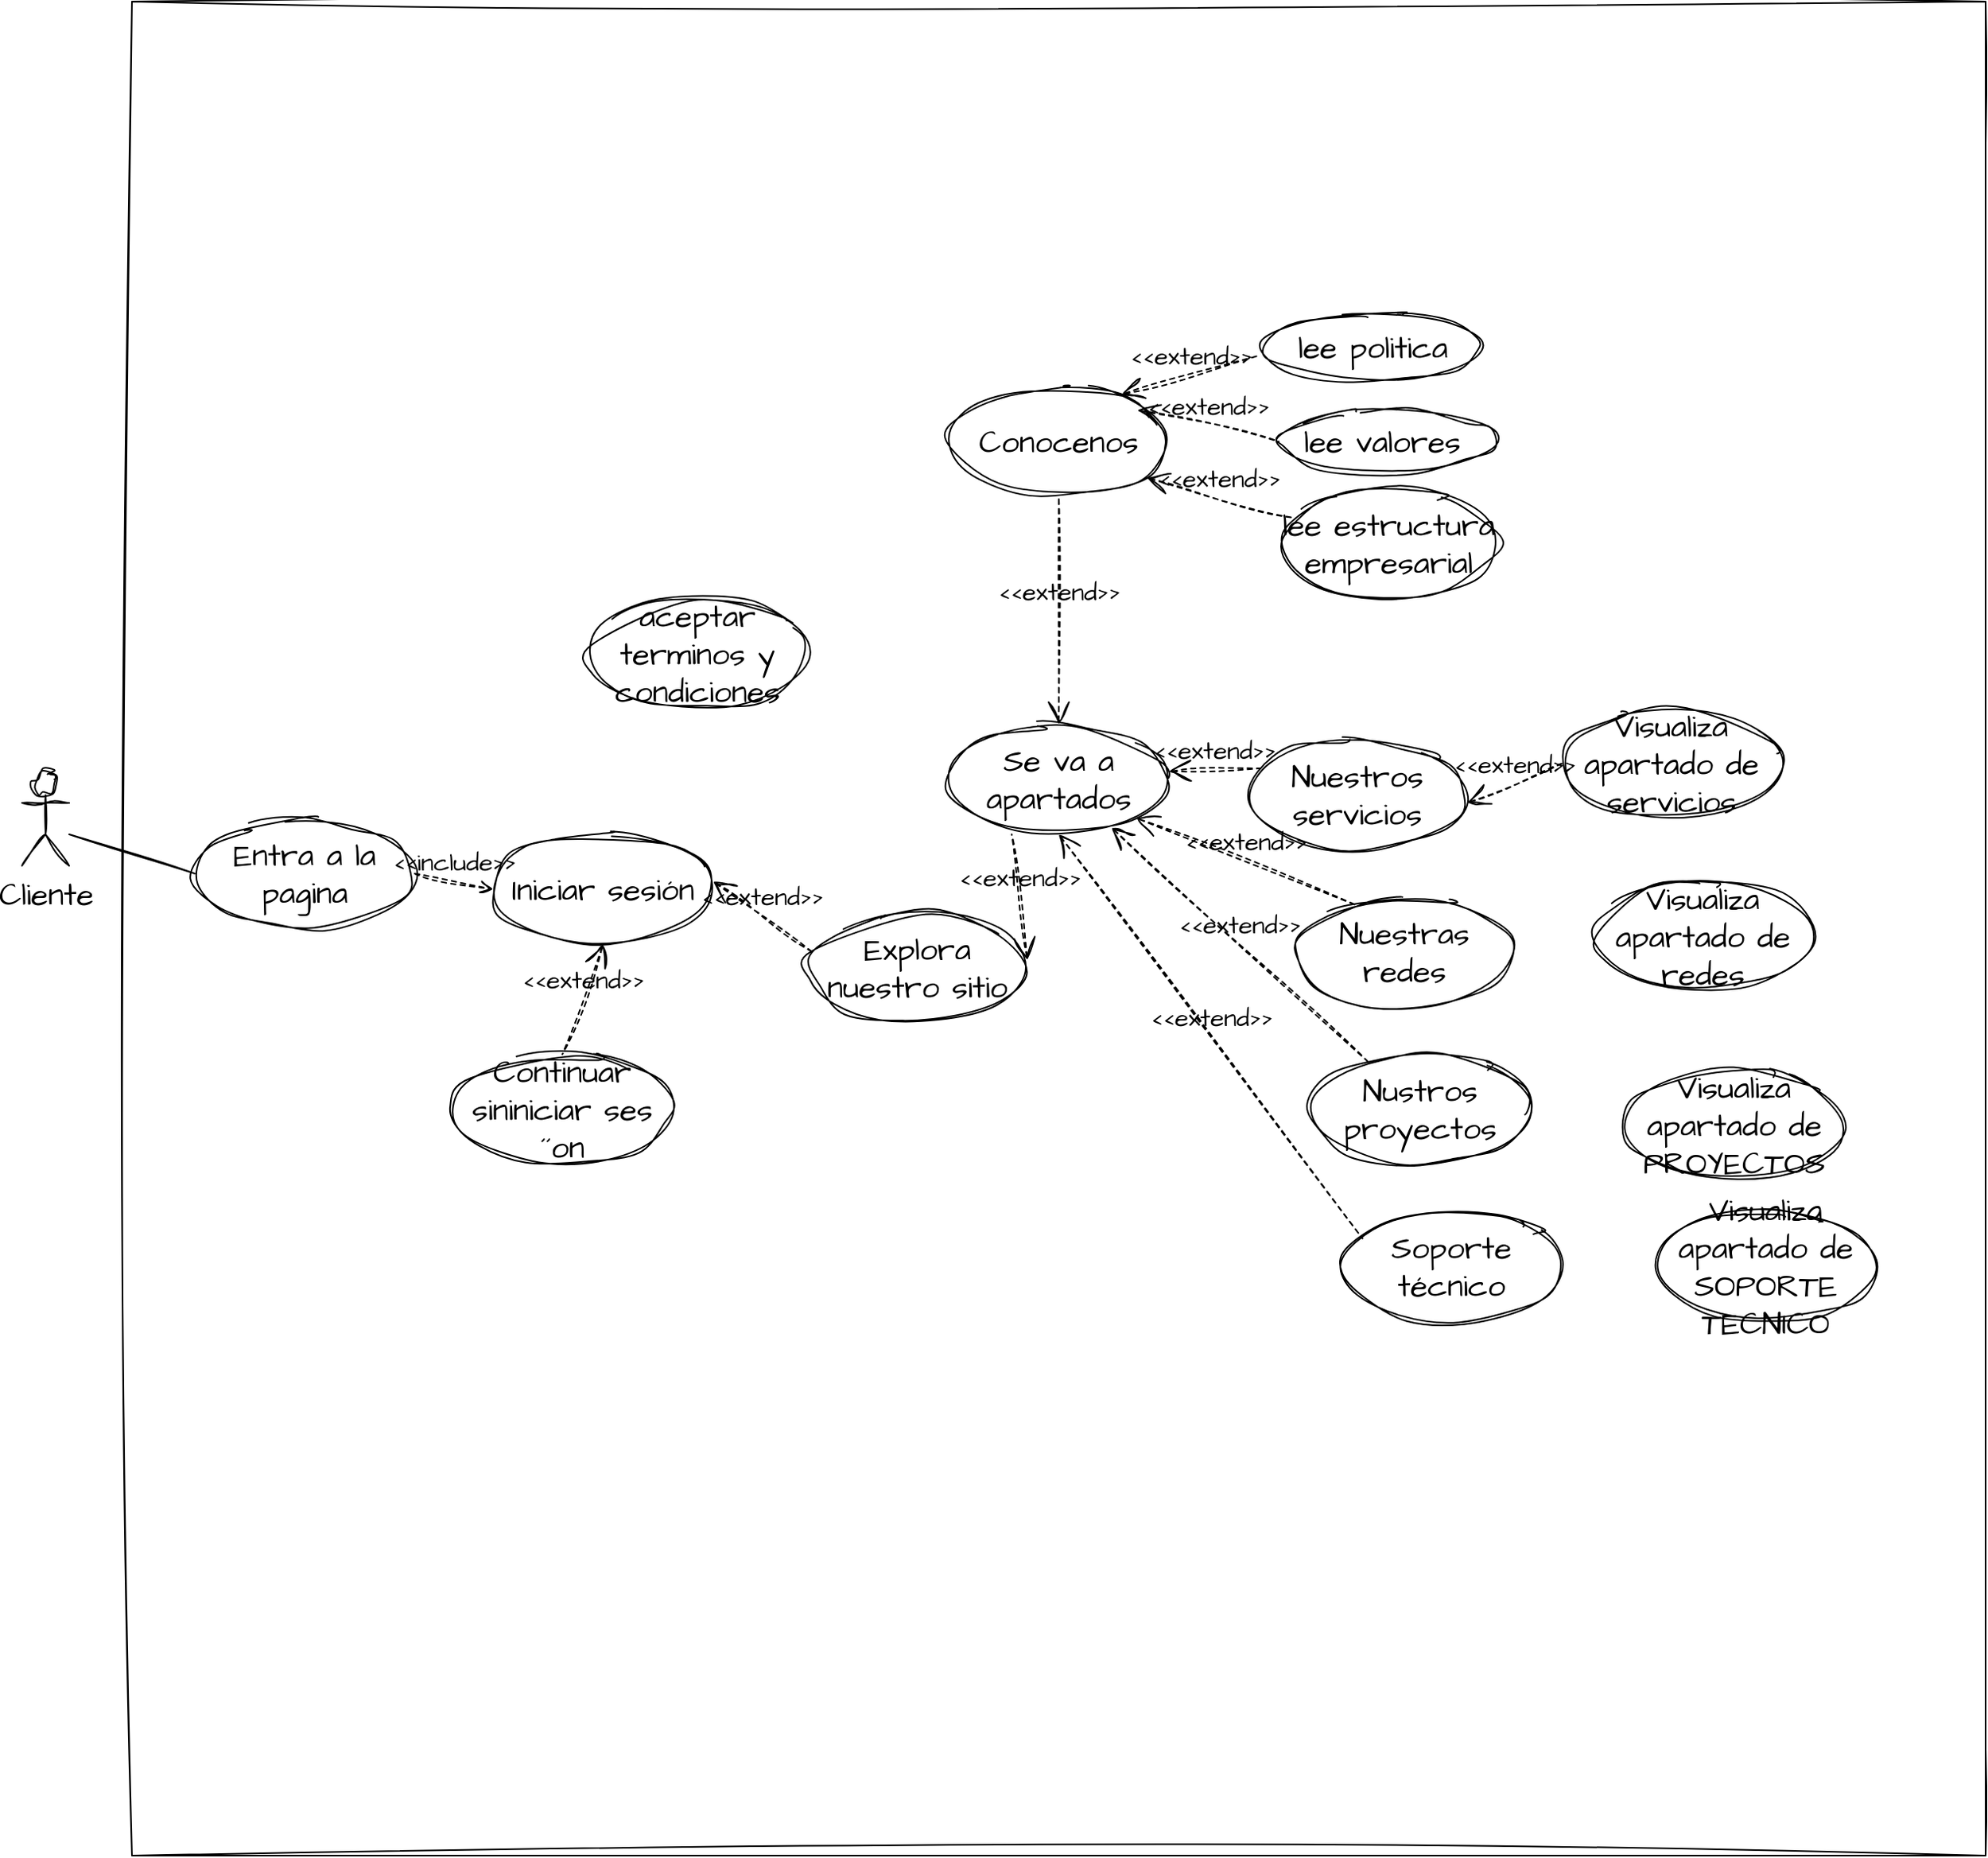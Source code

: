 <mxfile version="21.2.1" type="device" pages="4">
  <diagram name="GENERAL" id="cN1bPpPmxVXguhHw4jdk">
    <mxGraphModel dx="1303" dy="1855" grid="1" gridSize="10" guides="1" tooltips="1" connect="1" arrows="1" fold="1" page="1" pageScale="1" pageWidth="827" pageHeight="1169" math="0" shadow="0">
      <root>
        <mxCell id="0" />
        <mxCell id="1" parent="0" />
        <mxCell id="XbvAeAZ-zUYC5D9YNRpi-1" value="" style="whiteSpace=wrap;html=1;aspect=fixed;sketch=1;hachureGap=4;jiggle=2;curveFitting=1;fontFamily=Architects Daughter;fontSource=https%3A%2F%2Ffonts.googleapis.com%2Fcss%3Ffamily%3DArchitects%2BDaughter;fontSize=20;" vertex="1" parent="1">
          <mxGeometry x="140" y="-320" width="1180" height="1180" as="geometry" />
        </mxCell>
        <mxCell id="XbvAeAZ-zUYC5D9YNRpi-2" value="Cliente" style="shape=umlActor;html=1;verticalLabelPosition=bottom;verticalAlign=top;align=center;sketch=1;hachureGap=4;jiggle=2;curveFitting=1;fontFamily=Architects Daughter;fontSource=https%3A%2F%2Ffonts.googleapis.com%2Fcss%3Ffamily%3DArchitects%2BDaughter;fontSize=20;" vertex="1" parent="1">
          <mxGeometry x="70" y="170" width="30" height="60" as="geometry" />
        </mxCell>
        <mxCell id="XbvAeAZ-zUYC5D9YNRpi-3" value="Entra a la pagina" style="ellipse;whiteSpace=wrap;html=1;sketch=1;hachureGap=4;jiggle=2;curveFitting=1;fontFamily=Architects Daughter;fontSource=https%3A%2F%2Ffonts.googleapis.com%2Fcss%3Ffamily%3DArchitects%2BDaughter;fontSize=20;" vertex="1" parent="1">
          <mxGeometry x="180" y="200" width="140" height="70" as="geometry" />
        </mxCell>
        <mxCell id="XbvAeAZ-zUYC5D9YNRpi-4" value="Explora nuestro sitio" style="ellipse;whiteSpace=wrap;html=1;sketch=1;hachureGap=4;jiggle=2;curveFitting=1;fontFamily=Architects Daughter;fontSource=https%3A%2F%2Ffonts.googleapis.com%2Fcss%3Ffamily%3DArchitects%2BDaughter;fontSize=20;" vertex="1" parent="1">
          <mxGeometry x="570" y="260" width="140" height="70" as="geometry" />
        </mxCell>
        <mxCell id="XbvAeAZ-zUYC5D9YNRpi-5" value="Se va a apartados" style="ellipse;whiteSpace=wrap;html=1;sketch=1;hachureGap=4;jiggle=2;curveFitting=1;fontFamily=Architects Daughter;fontSource=https%3A%2F%2Ffonts.googleapis.com%2Fcss%3Ffamily%3DArchitects%2BDaughter;fontSize=20;" vertex="1" parent="1">
          <mxGeometry x="660" y="140" width="140" height="70" as="geometry" />
        </mxCell>
        <mxCell id="XbvAeAZ-zUYC5D9YNRpi-6" value="Conocenos" style="ellipse;whiteSpace=wrap;html=1;sketch=1;hachureGap=4;jiggle=2;curveFitting=1;fontFamily=Architects Daughter;fontSource=https%3A%2F%2Ffonts.googleapis.com%2Fcss%3Ffamily%3DArchitects%2BDaughter;fontSize=20;" vertex="1" parent="1">
          <mxGeometry x="660" y="-75" width="140" height="70" as="geometry" />
        </mxCell>
        <mxCell id="XbvAeAZ-zUYC5D9YNRpi-7" value="lee politica" style="ellipse;whiteSpace=wrap;html=1;sketch=1;hachureGap=4;jiggle=2;curveFitting=1;fontFamily=Architects Daughter;fontSource=https%3A%2F%2Ffonts.googleapis.com%2Fcss%3Ffamily%3DArchitects%2BDaughter;fontSize=20;" vertex="1" parent="1">
          <mxGeometry x="860" y="-120" width="140" height="40" as="geometry" />
        </mxCell>
        <mxCell id="XbvAeAZ-zUYC5D9YNRpi-8" value="Nuestras redes" style="ellipse;whiteSpace=wrap;html=1;sketch=1;hachureGap=4;jiggle=2;curveFitting=1;fontFamily=Architects Daughter;fontSource=https%3A%2F%2Ffonts.googleapis.com%2Fcss%3Ffamily%3DArchitects%2BDaughter;fontSize=20;" vertex="1" parent="1">
          <mxGeometry x="880" y="250" width="140" height="70" as="geometry" />
        </mxCell>
        <mxCell id="XbvAeAZ-zUYC5D9YNRpi-9" value="Nustros proyectos" style="ellipse;whiteSpace=wrap;html=1;sketch=1;hachureGap=4;jiggle=2;curveFitting=1;fontFamily=Architects Daughter;fontSource=https%3A%2F%2Ffonts.googleapis.com%2Fcss%3Ffamily%3DArchitects%2BDaughter;fontSize=20;" vertex="1" parent="1">
          <mxGeometry x="890" y="350" width="140" height="70" as="geometry" />
        </mxCell>
        <mxCell id="XbvAeAZ-zUYC5D9YNRpi-10" value="lee valores&amp;nbsp;" style="ellipse;whiteSpace=wrap;html=1;sketch=1;hachureGap=4;jiggle=2;curveFitting=1;fontFamily=Architects Daughter;fontSource=https%3A%2F%2Ffonts.googleapis.com%2Fcss%3Ffamily%3DArchitects%2BDaughter;fontSize=20;" vertex="1" parent="1">
          <mxGeometry x="870" y="-60" width="140" height="40" as="geometry" />
        </mxCell>
        <mxCell id="XbvAeAZ-zUYC5D9YNRpi-11" value="Nuestros servicios" style="ellipse;whiteSpace=wrap;html=1;sketch=1;hachureGap=4;jiggle=2;curveFitting=1;fontFamily=Architects Daughter;fontSource=https%3A%2F%2Ffonts.googleapis.com%2Fcss%3Ffamily%3DArchitects%2BDaughter;fontSize=20;" vertex="1" parent="1">
          <mxGeometry x="850" y="150" width="140" height="70" as="geometry" />
        </mxCell>
        <mxCell id="XbvAeAZ-zUYC5D9YNRpi-12" value="Iniciar sesión" style="ellipse;whiteSpace=wrap;html=1;sketch=1;hachureGap=4;jiggle=2;curveFitting=1;fontFamily=Architects Daughter;fontSource=https%3A%2F%2Ffonts.googleapis.com%2Fcss%3Ffamily%3DArchitects%2BDaughter;fontSize=20;" vertex="1" parent="1">
          <mxGeometry x="370" y="210" width="140" height="70" as="geometry" />
        </mxCell>
        <mxCell id="XbvAeAZ-zUYC5D9YNRpi-13" value="Continuar sininiciar ses´´on" style="ellipse;whiteSpace=wrap;html=1;sketch=1;hachureGap=4;jiggle=2;curveFitting=1;fontFamily=Architects Daughter;fontSource=https%3A%2F%2Ffonts.googleapis.com%2Fcss%3Ffamily%3DArchitects%2BDaughter;fontSize=20;" vertex="1" parent="1">
          <mxGeometry x="344" y="350" width="140" height="70" as="geometry" />
        </mxCell>
        <mxCell id="XbvAeAZ-zUYC5D9YNRpi-14" value="lee estructura empresarial" style="ellipse;whiteSpace=wrap;html=1;sketch=1;hachureGap=4;jiggle=2;curveFitting=1;fontFamily=Architects Daughter;fontSource=https%3A%2F%2Ffonts.googleapis.com%2Fcss%3Ffamily%3DArchitects%2BDaughter;fontSize=20;" vertex="1" parent="1">
          <mxGeometry x="870" y="-10" width="140" height="70" as="geometry" />
        </mxCell>
        <mxCell id="XbvAeAZ-zUYC5D9YNRpi-15" value="&amp;lt;&amp;lt;extend&amp;gt;&amp;gt;" style="edgeStyle=none;html=1;startArrow=open;endArrow=none;startSize=12;verticalAlign=bottom;dashed=1;labelBackgroundColor=none;rounded=0;sketch=1;hachureGap=4;jiggle=2;curveFitting=1;fontFamily=Architects Daughter;fontSource=https%3A%2F%2Ffonts.googleapis.com%2Fcss%3Ffamily%3DArchitects%2BDaughter;fontSize=16;entryX=-0.014;entryY=0.629;entryDx=0;entryDy=0;entryPerimeter=0;" edge="1" parent="1" target="XbvAeAZ-zUYC5D9YNRpi-7">
          <mxGeometry width="160" relative="1" as="geometry">
            <mxPoint x="770" y="-70" as="sourcePoint" />
            <mxPoint x="930" y="-70" as="targetPoint" />
          </mxGeometry>
        </mxCell>
        <mxCell id="XbvAeAZ-zUYC5D9YNRpi-16" value="&amp;lt;&amp;lt;extend&amp;gt;&amp;gt;" style="edgeStyle=none;html=1;startArrow=open;endArrow=none;startSize=12;verticalAlign=bottom;dashed=1;labelBackgroundColor=none;rounded=0;sketch=1;hachureGap=4;jiggle=2;curveFitting=1;fontFamily=Architects Daughter;fontSource=https%3A%2F%2Ffonts.googleapis.com%2Fcss%3Ffamily%3DArchitects%2BDaughter;fontSize=16;entryX=0;entryY=0.5;entryDx=0;entryDy=0;" edge="1" parent="1" target="XbvAeAZ-zUYC5D9YNRpi-10">
          <mxGeometry width="160" relative="1" as="geometry">
            <mxPoint x="780" y="-60" as="sourcePoint" />
            <mxPoint x="868" y="-85" as="targetPoint" />
          </mxGeometry>
        </mxCell>
        <mxCell id="XbvAeAZ-zUYC5D9YNRpi-17" value="&amp;lt;&amp;lt;extend&amp;gt;&amp;gt;" style="edgeStyle=none;html=1;startArrow=open;endArrow=none;startSize=12;verticalAlign=bottom;dashed=1;labelBackgroundColor=none;rounded=0;sketch=1;hachureGap=4;jiggle=2;curveFitting=1;fontFamily=Architects Daughter;fontSource=https%3A%2F%2Ffonts.googleapis.com%2Fcss%3Ffamily%3DArchitects%2BDaughter;fontSize=16;exitX=0.9;exitY=0.829;exitDx=0;exitDy=0;exitPerimeter=0;" edge="1" parent="1" source="XbvAeAZ-zUYC5D9YNRpi-6" target="XbvAeAZ-zUYC5D9YNRpi-14">
          <mxGeometry width="160" relative="1" as="geometry">
            <mxPoint x="800" y="-20" as="sourcePoint" />
            <mxPoint x="890" as="targetPoint" />
          </mxGeometry>
        </mxCell>
        <mxCell id="XbvAeAZ-zUYC5D9YNRpi-18" value="&amp;lt;&amp;lt;include&amp;gt;&amp;gt;" style="edgeStyle=none;html=1;endArrow=open;verticalAlign=bottom;dashed=1;labelBackgroundColor=none;rounded=0;sketch=1;hachureGap=4;jiggle=2;curveFitting=1;fontFamily=Architects Daughter;fontSource=https%3A%2F%2Ffonts.googleapis.com%2Fcss%3Ffamily%3DArchitects%2BDaughter;fontSize=16;entryX=0;entryY=0.5;entryDx=0;entryDy=0;" edge="1" parent="1" target="XbvAeAZ-zUYC5D9YNRpi-12">
          <mxGeometry width="160" relative="1" as="geometry">
            <mxPoint x="320" y="235" as="sourcePoint" />
            <mxPoint x="250" y="220" as="targetPoint" />
          </mxGeometry>
        </mxCell>
        <mxCell id="XbvAeAZ-zUYC5D9YNRpi-19" value="&amp;lt;&amp;lt;extend&amp;gt;&amp;gt;" style="edgeStyle=none;html=1;startArrow=open;endArrow=none;startSize=12;verticalAlign=bottom;dashed=1;labelBackgroundColor=none;rounded=0;sketch=1;hachureGap=4;jiggle=2;curveFitting=1;fontFamily=Architects Daughter;fontSource=https%3A%2F%2Ffonts.googleapis.com%2Fcss%3Ffamily%3DArchitects%2BDaughter;fontSize=16;entryX=0.5;entryY=0;entryDx=0;entryDy=0;exitX=0.5;exitY=1;exitDx=0;exitDy=0;" edge="1" parent="1" source="XbvAeAZ-zUYC5D9YNRpi-12" target="XbvAeAZ-zUYC5D9YNRpi-13">
          <mxGeometry width="160" relative="1" as="geometry">
            <mxPoint x="240" y="360" as="sourcePoint" />
            <mxPoint x="400" y="360" as="targetPoint" />
          </mxGeometry>
        </mxCell>
        <mxCell id="XbvAeAZ-zUYC5D9YNRpi-20" value="&amp;lt;&amp;lt;extend&amp;gt;&amp;gt;" style="edgeStyle=none;html=1;startArrow=open;endArrow=none;startSize=12;verticalAlign=bottom;dashed=1;labelBackgroundColor=none;rounded=0;sketch=1;hachureGap=4;jiggle=2;curveFitting=1;fontFamily=Architects Daughter;fontSource=https%3A%2F%2Ffonts.googleapis.com%2Fcss%3Ffamily%3DArchitects%2BDaughter;fontSize=16;entryX=0.014;entryY=0.343;entryDx=0;entryDy=0;entryPerimeter=0;" edge="1" parent="1" target="XbvAeAZ-zUYC5D9YNRpi-4">
          <mxGeometry width="160" relative="1" as="geometry">
            <mxPoint x="510" y="240" as="sourcePoint" />
            <mxPoint x="670" y="240" as="targetPoint" />
          </mxGeometry>
        </mxCell>
        <mxCell id="XbvAeAZ-zUYC5D9YNRpi-21" value="&amp;lt;&amp;lt;extend&amp;gt;&amp;gt;" style="edgeStyle=none;html=1;startArrow=open;endArrow=none;startSize=12;verticalAlign=bottom;dashed=1;labelBackgroundColor=none;rounded=0;sketch=1;hachureGap=4;jiggle=2;curveFitting=1;fontFamily=Architects Daughter;fontSource=https%3A%2F%2Ffonts.googleapis.com%2Fcss%3Ffamily%3DArchitects%2BDaughter;fontSize=16;entryX=0.286;entryY=1;entryDx=0;entryDy=0;entryPerimeter=0;" edge="1" parent="1" target="XbvAeAZ-zUYC5D9YNRpi-5">
          <mxGeometry width="160" relative="1" as="geometry">
            <mxPoint x="710" y="290" as="sourcePoint" />
            <mxPoint x="870" y="290" as="targetPoint" />
          </mxGeometry>
        </mxCell>
        <mxCell id="XbvAeAZ-zUYC5D9YNRpi-22" value="&amp;lt;&amp;lt;extend&amp;gt;&amp;gt;" style="edgeStyle=none;html=1;startArrow=open;endArrow=none;startSize=12;verticalAlign=bottom;dashed=1;labelBackgroundColor=none;rounded=0;sketch=1;hachureGap=4;jiggle=2;curveFitting=1;fontFamily=Architects Daughter;fontSource=https%3A%2F%2Ffonts.googleapis.com%2Fcss%3Ffamily%3DArchitects%2BDaughter;fontSize=16;entryX=0.057;entryY=0.257;entryDx=0;entryDy=0;entryPerimeter=0;" edge="1" parent="1" target="XbvAeAZ-zUYC5D9YNRpi-11">
          <mxGeometry width="160" relative="1" as="geometry">
            <mxPoint x="800" y="170" as="sourcePoint" />
            <mxPoint x="960" y="170" as="targetPoint" />
          </mxGeometry>
        </mxCell>
        <mxCell id="XbvAeAZ-zUYC5D9YNRpi-23" value="&amp;lt;&amp;lt;extend&amp;gt;&amp;gt;" style="edgeStyle=none;html=1;startArrow=open;endArrow=none;startSize=12;verticalAlign=bottom;dashed=1;labelBackgroundColor=none;rounded=0;sketch=1;hachureGap=4;jiggle=2;curveFitting=1;fontFamily=Architects Daughter;fontSource=https%3A%2F%2Ffonts.googleapis.com%2Fcss%3Ffamily%3DArchitects%2BDaughter;fontSize=16;entryX=0.279;entryY=0.071;entryDx=0;entryDy=0;entryPerimeter=0;exitX=1;exitY=1;exitDx=0;exitDy=0;" edge="1" parent="1" source="XbvAeAZ-zUYC5D9YNRpi-5" target="XbvAeAZ-zUYC5D9YNRpi-8">
          <mxGeometry width="160" relative="1" as="geometry">
            <mxPoint x="760" y="260" as="sourcePoint" />
            <mxPoint x="920" y="260" as="targetPoint" />
          </mxGeometry>
        </mxCell>
        <mxCell id="XbvAeAZ-zUYC5D9YNRpi-24" value="&amp;lt;&amp;lt;extend&amp;gt;&amp;gt;" style="edgeStyle=none;html=1;startArrow=open;endArrow=none;startSize=12;verticalAlign=bottom;dashed=1;labelBackgroundColor=none;rounded=0;sketch=1;hachureGap=4;jiggle=2;curveFitting=1;fontFamily=Architects Daughter;fontSource=https%3A%2F%2Ffonts.googleapis.com%2Fcss%3Ffamily%3DArchitects%2BDaughter;fontSize=16;" edge="1" parent="1" source="XbvAeAZ-zUYC5D9YNRpi-5" target="XbvAeAZ-zUYC5D9YNRpi-9">
          <mxGeometry width="160" relative="1" as="geometry">
            <mxPoint x="680" y="410" as="sourcePoint" />
            <mxPoint x="840" y="410" as="targetPoint" />
          </mxGeometry>
        </mxCell>
        <mxCell id="XbvAeAZ-zUYC5D9YNRpi-25" value="Soporte técnico" style="ellipse;whiteSpace=wrap;html=1;sketch=1;hachureGap=4;jiggle=2;curveFitting=1;fontFamily=Architects Daughter;fontSource=https%3A%2F%2Ffonts.googleapis.com%2Fcss%3Ffamily%3DArchitects%2BDaughter;fontSize=20;" vertex="1" parent="1">
          <mxGeometry x="910" y="450" width="140" height="70" as="geometry" />
        </mxCell>
        <mxCell id="XbvAeAZ-zUYC5D9YNRpi-26" value="&amp;lt;&amp;lt;extend&amp;gt;&amp;gt;" style="edgeStyle=none;html=1;startArrow=open;endArrow=none;startSize=12;verticalAlign=bottom;dashed=1;labelBackgroundColor=none;rounded=0;sketch=1;hachureGap=4;jiggle=2;curveFitting=1;fontFamily=Architects Daughter;fontSource=https%3A%2F%2Ffonts.googleapis.com%2Fcss%3Ffamily%3DArchitects%2BDaughter;fontSize=16;entryX=0.5;entryY=1;entryDx=0;entryDy=0;exitX=0.5;exitY=0;exitDx=0;exitDy=0;" edge="1" parent="1" source="XbvAeAZ-zUYC5D9YNRpi-5" target="XbvAeAZ-zUYC5D9YNRpi-6">
          <mxGeometry width="160" relative="1" as="geometry">
            <mxPoint x="670" y="80" as="sourcePoint" />
            <mxPoint x="830" y="80" as="targetPoint" />
          </mxGeometry>
        </mxCell>
        <mxCell id="XbvAeAZ-zUYC5D9YNRpi-27" value="&amp;lt;&amp;lt;extend&amp;gt;&amp;gt;" style="edgeStyle=none;html=1;startArrow=open;endArrow=none;startSize=12;verticalAlign=bottom;dashed=1;labelBackgroundColor=none;rounded=0;sketch=1;hachureGap=4;jiggle=2;curveFitting=1;fontFamily=Architects Daughter;fontSource=https%3A%2F%2Ffonts.googleapis.com%2Fcss%3Ffamily%3DArchitects%2BDaughter;fontSize=16;exitX=0.5;exitY=1;exitDx=0;exitDy=0;entryX=0.095;entryY=0.246;entryDx=0;entryDy=0;entryPerimeter=0;" edge="1" parent="1" source="XbvAeAZ-zUYC5D9YNRpi-5" target="XbvAeAZ-zUYC5D9YNRpi-25">
          <mxGeometry width="160" relative="1" as="geometry">
            <mxPoint x="730" y="430" as="sourcePoint" />
            <mxPoint x="890" y="430" as="targetPoint" />
          </mxGeometry>
        </mxCell>
        <mxCell id="XbvAeAZ-zUYC5D9YNRpi-28" value="Visualiza apartado de servicios" style="ellipse;whiteSpace=wrap;html=1;sketch=1;hachureGap=4;jiggle=2;curveFitting=1;fontFamily=Architects Daughter;fontSource=https%3A%2F%2Ffonts.googleapis.com%2Fcss%3Ffamily%3DArchitects%2BDaughter;fontSize=20;" vertex="1" parent="1">
          <mxGeometry x="1050" y="130" width="140" height="70" as="geometry" />
        </mxCell>
        <mxCell id="XbvAeAZ-zUYC5D9YNRpi-29" value="&amp;lt;&amp;lt;extend&amp;gt;&amp;gt;" style="edgeStyle=none;html=1;startArrow=open;endArrow=none;startSize=12;verticalAlign=bottom;dashed=1;labelBackgroundColor=none;rounded=0;sketch=1;hachureGap=4;jiggle=2;curveFitting=1;fontFamily=Architects Daughter;fontSource=https%3A%2F%2Ffonts.googleapis.com%2Fcss%3Ffamily%3DArchitects%2BDaughter;fontSize=16;entryX=0;entryY=0.5;entryDx=0;entryDy=0;" edge="1" parent="1" target="XbvAeAZ-zUYC5D9YNRpi-28">
          <mxGeometry width="160" relative="1" as="geometry">
            <mxPoint x="990" y="190" as="sourcePoint" />
            <mxPoint x="1150" y="190" as="targetPoint" />
          </mxGeometry>
        </mxCell>
        <mxCell id="XbvAeAZ-zUYC5D9YNRpi-30" value="Visualiza apartado de redes" style="ellipse;whiteSpace=wrap;html=1;sketch=1;hachureGap=4;jiggle=2;curveFitting=1;fontFamily=Architects Daughter;fontSource=https%3A%2F%2Ffonts.googleapis.com%2Fcss%3Ffamily%3DArchitects%2BDaughter;fontSize=20;" vertex="1" parent="1">
          <mxGeometry x="1070" y="240" width="140" height="70" as="geometry" />
        </mxCell>
        <mxCell id="XbvAeAZ-zUYC5D9YNRpi-31" value="Visualiza apartado de PROYECTOS" style="ellipse;whiteSpace=wrap;html=1;sketch=1;hachureGap=4;jiggle=2;curveFitting=1;fontFamily=Architects Daughter;fontSource=https%3A%2F%2Ffonts.googleapis.com%2Fcss%3Ffamily%3DArchitects%2BDaughter;fontSize=20;" vertex="1" parent="1">
          <mxGeometry x="1090" y="360" width="140" height="70" as="geometry" />
        </mxCell>
        <mxCell id="XbvAeAZ-zUYC5D9YNRpi-32" value="Visualiza apartado de SOPORTE TECNICO" style="ellipse;whiteSpace=wrap;html=1;sketch=1;hachureGap=4;jiggle=2;curveFitting=1;fontFamily=Architects Daughter;fontSource=https%3A%2F%2Ffonts.googleapis.com%2Fcss%3Ffamily%3DArchitects%2BDaughter;fontSize=20;" vertex="1" parent="1">
          <mxGeometry x="1110" y="450" width="140" height="70" as="geometry" />
        </mxCell>
        <mxCell id="XbvAeAZ-zUYC5D9YNRpi-36" value="" style="endArrow=none;html=1;rounded=0;sketch=1;hachureGap=4;jiggle=2;curveFitting=1;fontFamily=Architects Daughter;fontSource=https%3A%2F%2Ffonts.googleapis.com%2Fcss%3Ffamily%3DArchitects%2BDaughter;fontSize=16;entryX=0;entryY=0.5;entryDx=0;entryDy=0;" edge="1" parent="1" target="XbvAeAZ-zUYC5D9YNRpi-3">
          <mxGeometry relative="1" as="geometry">
            <mxPoint x="100" y="210" as="sourcePoint" />
            <mxPoint x="260" y="210" as="targetPoint" />
          </mxGeometry>
        </mxCell>
        <mxCell id="b8oef82Tq5jURFjMfgb--2" value="aceptar terminos y condiciones" style="ellipse;whiteSpace=wrap;html=1;sketch=1;hachureGap=4;jiggle=2;curveFitting=1;fontFamily=Architects Daughter;fontSource=https%3A%2F%2Ffonts.googleapis.com%2Fcss%3Ffamily%3DArchitects%2BDaughter;fontSize=20;" vertex="1" parent="1">
          <mxGeometry x="430" y="60" width="140" height="70" as="geometry" />
        </mxCell>
      </root>
    </mxGraphModel>
  </diagram>
  <diagram id="Rt0A-2R67r3EI77Dixsh" name="login">
    <mxGraphModel dx="1869" dy="510" grid="1" gridSize="10" guides="1" tooltips="1" connect="1" arrows="1" fold="1" page="1" pageScale="1" pageWidth="827" pageHeight="1169" math="0" shadow="0">
      <root>
        <mxCell id="0" />
        <mxCell id="1" parent="0" />
        <mxCell id="DWwqwf0HWO5dVyq0t_3R-1" value="cliente" style="shape=umlActor;html=1;verticalLabelPosition=bottom;verticalAlign=top;align=center;sketch=1;hachureGap=4;jiggle=2;curveFitting=1;fontFamily=Architects Daughter;fontSource=https%3A%2F%2Ffonts.googleapis.com%2Fcss%3Ffamily%3DArchitects%2BDaughter;fontSize=20;" vertex="1" parent="1">
          <mxGeometry x="50" y="300" width="30" height="60" as="geometry" />
        </mxCell>
        <mxCell id="DWwqwf0HWO5dVyq0t_3R-3" value="" style="rounded=0;whiteSpace=wrap;html=1;sketch=1;hachureGap=4;jiggle=2;curveFitting=1;fontFamily=Architects Daughter;fontSource=https%3A%2F%2Ffonts.googleapis.com%2Fcss%3Ffamily%3DArchitects%2BDaughter;fontSize=20;" vertex="1" parent="1">
          <mxGeometry x="40" y="40" width="1090" height="510" as="geometry" />
        </mxCell>
        <mxCell id="DWwqwf0HWO5dVyq0t_3R-4" value="Entrar en la pagina" style="ellipse;whiteSpace=wrap;html=1;sketch=1;hachureGap=4;jiggle=2;curveFitting=1;fontFamily=Architects Daughter;fontSource=https%3A%2F%2Ffonts.googleapis.com%2Fcss%3Ffamily%3DArchitects%2BDaughter;fontSize=20;" vertex="1" parent="1">
          <mxGeometry x="190" y="320" width="140" height="50" as="geometry" />
        </mxCell>
        <mxCell id="DWwqwf0HWO5dVyq0t_3R-5" value="Iniciar sesión&amp;nbsp;" style="ellipse;whiteSpace=wrap;html=1;sketch=1;hachureGap=4;jiggle=2;curveFitting=1;fontFamily=Architects Daughter;fontSource=https%3A%2F%2Ffonts.googleapis.com%2Fcss%3Ffamily%3DArchitects%2BDaughter;fontSize=20;" vertex="1" parent="1">
          <mxGeometry x="350" y="320" width="140" height="50" as="geometry" />
        </mxCell>
        <mxCell id="DWwqwf0HWO5dVyq0t_3R-6" value="continuar sin iniciar seción" style="ellipse;whiteSpace=wrap;html=1;sketch=1;hachureGap=4;jiggle=2;curveFitting=1;fontFamily=Architects Daughter;fontSource=https%3A%2F%2Ffonts.googleapis.com%2Fcss%3Ffamily%3DArchitects%2BDaughter;fontSize=20;" vertex="1" parent="1">
          <mxGeometry x="350" y="390" width="140" height="50" as="geometry" />
        </mxCell>
        <mxCell id="DWwqwf0HWO5dVyq0t_3R-7" value="Registrase" style="ellipse;whiteSpace=wrap;html=1;sketch=1;hachureGap=4;jiggle=2;curveFitting=1;fontFamily=Architects Daughter;fontSource=https%3A%2F%2Ffonts.googleapis.com%2Fcss%3Ffamily%3DArchitects%2BDaughter;fontSize=20;" vertex="1" parent="1">
          <mxGeometry x="344" y="260" width="140" height="50" as="geometry" />
        </mxCell>
        <mxCell id="DWwqwf0HWO5dVyq0t_3R-9" value="Validar usuario" style="ellipse;whiteSpace=wrap;html=1;sketch=1;hachureGap=4;jiggle=2;curveFitting=1;fontFamily=Architects Daughter;fontSource=https%3A%2F%2Ffonts.googleapis.com%2Fcss%3Ffamily%3DArchitects%2BDaughter;fontSize=20;" vertex="1" parent="1">
          <mxGeometry x="710" y="310" width="140" height="70" as="geometry" />
        </mxCell>
        <mxCell id="DWwqwf0HWO5dVyq0t_3R-10" value="entrar" style="ellipse;whiteSpace=wrap;html=1;sketch=1;hachureGap=4;jiggle=2;curveFitting=1;fontFamily=Architects Daughter;fontSource=https%3A%2F%2Ffonts.googleapis.com%2Fcss%3Ffamily%3DArchitects%2BDaughter;fontSize=20;" vertex="1" parent="1">
          <mxGeometry x="940" y="310" width="140" height="70" as="geometry" />
        </mxCell>
        <mxCell id="DWwqwf0HWO5dVyq0t_3R-11" value="usuario y contraseña" style="ellipse;whiteSpace=wrap;html=1;sketch=1;hachureGap=4;jiggle=2;curveFitting=1;fontFamily=Architects Daughter;fontSource=https%3A%2F%2Ffonts.googleapis.com%2Fcss%3Ffamily%3DArchitects%2BDaughter;fontSize=20;" vertex="1" parent="1">
          <mxGeometry x="510" y="70" width="140" height="50" as="geometry" />
        </mxCell>
        <mxCell id="DWwqwf0HWO5dVyq0t_3R-12" value="ingresar datos" style="ellipse;whiteSpace=wrap;html=1;sketch=1;hachureGap=4;jiggle=2;curveFitting=1;fontFamily=Architects Daughter;fontSource=https%3A%2F%2Ffonts.googleapis.com%2Fcss%3Ffamily%3DArchitects%2BDaughter;fontSize=20;" vertex="1" parent="1">
          <mxGeometry x="520" y="130" width="140" height="40" as="geometry" />
        </mxCell>
        <mxCell id="DWwqwf0HWO5dVyq0t_3R-14" value="validar datos&amp;nbsp;" style="ellipse;whiteSpace=wrap;html=1;sketch=1;hachureGap=4;jiggle=2;curveFitting=1;fontFamily=Architects Daughter;fontSource=https%3A%2F%2Ffonts.googleapis.com%2Fcss%3Ffamily%3DArchitects%2BDaughter;fontSize=20;" vertex="1" parent="1">
          <mxGeometry x="710" y="90" width="140" height="70" as="geometry" />
        </mxCell>
        <mxCell id="DWwqwf0HWO5dVyq0t_3R-15" value="&amp;lt;&amp;lt;extend&amp;gt;&amp;gt;" style="edgeStyle=none;html=1;startArrow=open;endArrow=none;startSize=12;verticalAlign=bottom;dashed=1;labelBackgroundColor=none;rounded=0;sketch=1;hachureGap=4;jiggle=2;curveFitting=1;fontFamily=Architects Daughter;fontSource=https%3A%2F%2Ffonts.googleapis.com%2Fcss%3Ffamily%3DArchitects%2BDaughter;fontSize=16;entryX=0.036;entryY=0.725;entryDx=0;entryDy=0;entryPerimeter=0;" edge="1" parent="1" target="DWwqwf0HWO5dVyq0t_3R-12">
          <mxGeometry width="160" relative="1" as="geometry">
            <mxPoint x="470" y="270" as="sourcePoint" />
            <mxPoint x="630" y="270" as="targetPoint" />
          </mxGeometry>
        </mxCell>
        <mxCell id="DWwqwf0HWO5dVyq0t_3R-16" value="&amp;lt;&amp;lt;extend&amp;gt;&amp;gt;" style="edgeStyle=none;html=1;startArrow=open;endArrow=none;startSize=12;verticalAlign=bottom;dashed=1;labelBackgroundColor=none;rounded=0;sketch=1;hachureGap=4;jiggle=2;curveFitting=1;fontFamily=Architects Daughter;fontSource=https%3A%2F%2Ffonts.googleapis.com%2Fcss%3Ffamily%3DArchitects%2BDaughter;fontSize=16;entryX=0;entryY=0.5;entryDx=0;entryDy=0;exitX=0.693;exitY=0.06;exitDx=0;exitDy=0;exitPerimeter=0;" edge="1" parent="1" source="DWwqwf0HWO5dVyq0t_3R-7" target="DWwqwf0HWO5dVyq0t_3R-11">
          <mxGeometry width="160" relative="1" as="geometry">
            <mxPoint x="480" y="280" as="sourcePoint" />
            <mxPoint x="535" y="169" as="targetPoint" />
          </mxGeometry>
        </mxCell>
        <mxCell id="DWwqwf0HWO5dVyq0t_3R-17" value="&amp;lt;&amp;lt;extend&amp;gt;&amp;gt;" style="edgeStyle=none;html=1;startArrow=open;endArrow=none;startSize=12;verticalAlign=bottom;dashed=1;labelBackgroundColor=none;rounded=0;sketch=1;hachureGap=4;jiggle=2;curveFitting=1;fontFamily=Architects Daughter;fontSource=https%3A%2F%2Ffonts.googleapis.com%2Fcss%3Ffamily%3DArchitects%2BDaughter;fontSize=16;entryX=0;entryY=0;entryDx=0;entryDy=0;exitX=1;exitY=0.5;exitDx=0;exitDy=0;" edge="1" parent="1" source="DWwqwf0HWO5dVyq0t_3R-11" target="DWwqwf0HWO5dVyq0t_3R-14">
          <mxGeometry width="160" relative="1" as="geometry">
            <mxPoint x="700" y="241" as="sourcePoint" />
            <mxPoint x="755" y="130" as="targetPoint" />
          </mxGeometry>
        </mxCell>
        <mxCell id="DWwqwf0HWO5dVyq0t_3R-18" value="&amp;lt;&amp;lt;extend&amp;gt;&amp;gt;" style="edgeStyle=none;html=1;startArrow=open;endArrow=none;startSize=12;verticalAlign=bottom;dashed=1;labelBackgroundColor=none;rounded=0;sketch=1;hachureGap=4;jiggle=2;curveFitting=1;fontFamily=Architects Daughter;fontSource=https%3A%2F%2Ffonts.googleapis.com%2Fcss%3Ffamily%3DArchitects%2BDaughter;fontSize=16;entryX=0.064;entryY=0.786;entryDx=0;entryDy=0;exitX=1;exitY=0.5;exitDx=0;exitDy=0;entryPerimeter=0;" edge="1" parent="1" target="DWwqwf0HWO5dVyq0t_3R-14">
          <mxGeometry x="-0.455" y="-34" width="160" relative="1" as="geometry">
            <mxPoint x="650" y="160" as="sourcePoint" />
            <mxPoint x="731" y="165" as="targetPoint" />
            <mxPoint as="offset" />
          </mxGeometry>
        </mxCell>
        <mxCell id="DWwqwf0HWO5dVyq0t_3R-19" value="&amp;lt;&amp;lt;extend&amp;gt;&amp;gt;" style="edgeStyle=none;html=1;startArrow=open;endArrow=none;startSize=12;verticalAlign=bottom;dashed=1;labelBackgroundColor=none;rounded=0;sketch=1;hachureGap=4;jiggle=2;curveFitting=1;fontFamily=Architects Daughter;fontSource=https%3A%2F%2Ffonts.googleapis.com%2Fcss%3Ffamily%3DArchitects%2BDaughter;fontSize=16;exitX=1;exitY=0.5;exitDx=0;exitDy=0;" edge="1" parent="1" source="DWwqwf0HWO5dVyq0t_3R-14" target="DWwqwf0HWO5dVyq0t_3R-10">
          <mxGeometry x="-0.455" y="-34" width="160" relative="1" as="geometry">
            <mxPoint x="860" y="175" as="sourcePoint" />
            <mxPoint x="929" y="160" as="targetPoint" />
            <mxPoint as="offset" />
          </mxGeometry>
        </mxCell>
        <mxCell id="DWwqwf0HWO5dVyq0t_3R-20" value="&amp;lt;&amp;lt;extend&amp;gt;&amp;gt;" style="edgeStyle=none;html=1;startArrow=open;endArrow=none;startSize=12;verticalAlign=bottom;dashed=1;labelBackgroundColor=none;rounded=0;sketch=1;hachureGap=4;jiggle=2;curveFitting=1;fontFamily=Architects Daughter;fontSource=https%3A%2F%2Ffonts.googleapis.com%2Fcss%3Ffamily%3DArchitects%2BDaughter;fontSize=16;exitX=1;exitY=0.5;exitDx=0;exitDy=0;" edge="1" parent="1" source="DWwqwf0HWO5dVyq0t_3R-9">
          <mxGeometry x="-0.455" y="-34" width="160" relative="1" as="geometry">
            <mxPoint x="810" y="170" as="sourcePoint" />
            <mxPoint x="946" y="357" as="targetPoint" />
            <mxPoint as="offset" />
          </mxGeometry>
        </mxCell>
        <mxCell id="DWwqwf0HWO5dVyq0t_3R-21" value="&amp;lt;&amp;lt;extend&amp;gt;&amp;gt;" style="edgeStyle=none;html=1;startArrow=open;endArrow=none;startSize=12;verticalAlign=bottom;dashed=1;labelBackgroundColor=none;rounded=0;sketch=1;hachureGap=4;jiggle=2;curveFitting=1;fontFamily=Architects Daughter;fontSource=https%3A%2F%2Ffonts.googleapis.com%2Fcss%3Ffamily%3DArchitects%2BDaughter;fontSize=16;exitX=1;exitY=0.5;exitDx=0;exitDy=0;entryX=0;entryY=0.5;entryDx=0;entryDy=0;" edge="1" parent="1" target="DWwqwf0HWO5dVyq0t_3R-9">
          <mxGeometry x="1" y="-45" width="160" relative="1" as="geometry">
            <mxPoint x="670" y="339" as="sourcePoint" />
            <mxPoint x="766" y="351" as="targetPoint" />
            <mxPoint x="7" y="1" as="offset" />
          </mxGeometry>
        </mxCell>
        <mxCell id="DWwqwf0HWO5dVyq0t_3R-22" value="&amp;lt;&amp;lt;extend&amp;gt;&amp;gt;" style="edgeStyle=none;html=1;startArrow=open;endArrow=none;startSize=12;verticalAlign=bottom;dashed=1;labelBackgroundColor=none;rounded=0;sketch=1;hachureGap=4;jiggle=2;curveFitting=1;fontFamily=Architects Daughter;fontSource=https%3A%2F%2Ffonts.googleapis.com%2Fcss%3Ffamily%3DArchitects%2BDaughter;fontSize=16;exitX=0.5;exitY=0;exitDx=0;exitDy=0;entryX=1;entryY=1;entryDx=0;entryDy=0;" edge="1" parent="1" source="DWwqwf0HWO5dVyq0t_3R-6" target="DWwqwf0HWO5dVyq0t_3R-5">
          <mxGeometry x="1" y="-45" width="160" relative="1" as="geometry">
            <mxPoint x="490" y="337" as="sourcePoint" />
            <mxPoint x="530" y="343" as="targetPoint" />
            <mxPoint x="7" y="1" as="offset" />
            <Array as="points">
              <mxPoint x="510" y="390" />
              <mxPoint x="500" y="400" />
            </Array>
          </mxGeometry>
        </mxCell>
        <mxCell id="DWwqwf0HWO5dVyq0t_3R-23" value="&amp;lt;&amp;lt;extend&amp;gt;&amp;gt;" style="edgeStyle=none;html=1;startArrow=open;endArrow=none;startSize=12;verticalAlign=bottom;dashed=1;labelBackgroundColor=none;rounded=0;sketch=1;hachureGap=4;jiggle=2;curveFitting=1;fontFamily=Architects Daughter;fontSource=https%3A%2F%2Ffonts.googleapis.com%2Fcss%3Ffamily%3DArchitects%2BDaughter;fontSize=16;exitX=1;exitY=0.5;exitDx=0;exitDy=0;" edge="1" parent="1" source="DWwqwf0HWO5dVyq0t_3R-8">
          <mxGeometry x="0.781" y="-60" width="160" relative="1" as="geometry">
            <mxPoint x="500" y="347" as="sourcePoint" />
            <mxPoint x="551" y="350" as="targetPoint" />
            <mxPoint as="offset" />
            <Array as="points">
              <mxPoint x="520" y="350" />
            </Array>
          </mxGeometry>
        </mxCell>
        <mxCell id="DWwqwf0HWO5dVyq0t_3R-24" value="" style="edgeStyle=none;html=1;startArrow=open;endArrow=none;startSize=12;verticalAlign=bottom;dashed=1;labelBackgroundColor=none;rounded=0;sketch=1;hachureGap=4;jiggle=2;curveFitting=1;fontFamily=Architects Daughter;fontSource=https%3A%2F%2Ffonts.googleapis.com%2Fcss%3Ffamily%3DArchitects%2BDaughter;fontSize=16;exitX=1;exitY=0.5;exitDx=0;exitDy=0;" edge="1" parent="1" target="DWwqwf0HWO5dVyq0t_3R-8">
          <mxGeometry x="1" y="-45" width="160" relative="1" as="geometry">
            <mxPoint x="500" y="347" as="sourcePoint" />
            <mxPoint x="551" y="350" as="targetPoint" />
            <mxPoint x="7" y="1" as="offset" />
            <Array as="points" />
          </mxGeometry>
        </mxCell>
        <mxCell id="DWwqwf0HWO5dVyq0t_3R-8" value="usuario y contraseña" style="ellipse;whiteSpace=wrap;html=1;sketch=1;hachureGap=4;jiggle=2;curveFitting=1;fontFamily=Architects Daughter;fontSource=https%3A%2F%2Ffonts.googleapis.com%2Fcss%3Ffamily%3DArchitects%2BDaughter;fontSize=20;" vertex="1" parent="1">
          <mxGeometry x="540" y="295" width="140" height="70" as="geometry" />
        </mxCell>
        <mxCell id="DWwqwf0HWO5dVyq0t_3R-25" value="&amp;lt;&amp;lt;include&amp;gt;&amp;gt;" style="edgeStyle=none;html=1;endArrow=open;verticalAlign=bottom;dashed=1;labelBackgroundColor=none;rounded=0;sketch=1;hachureGap=4;jiggle=2;curveFitting=1;fontFamily=Architects Daughter;fontSource=https%3A%2F%2Ffonts.googleapis.com%2Fcss%3Ffamily%3DArchitects%2BDaughter;fontSize=16;entryX=0;entryY=0.5;entryDx=0;entryDy=0;" edge="1" parent="1" target="DWwqwf0HWO5dVyq0t_3R-7">
          <mxGeometry width="160" relative="1" as="geometry">
            <mxPoint x="300" y="320" as="sourcePoint" />
            <mxPoint x="460" y="320" as="targetPoint" />
          </mxGeometry>
        </mxCell>
        <mxCell id="DWwqwf0HWO5dVyq0t_3R-26" value="&amp;lt;&amp;lt;include&amp;gt;&amp;gt;" style="edgeStyle=none;html=1;endArrow=open;verticalAlign=bottom;dashed=1;labelBackgroundColor=none;rounded=0;sketch=1;hachureGap=4;jiggle=2;curveFitting=1;fontFamily=Architects Daughter;fontSource=https%3A%2F%2Ffonts.googleapis.com%2Fcss%3Ffamily%3DArchitects%2BDaughter;fontSize=16;entryX=0;entryY=0.5;entryDx=0;entryDy=0;" edge="1" parent="1" target="DWwqwf0HWO5dVyq0t_3R-5">
          <mxGeometry width="160" relative="1" as="geometry">
            <mxPoint x="310" y="330" as="sourcePoint" />
            <mxPoint x="354" y="295" as="targetPoint" />
          </mxGeometry>
        </mxCell>
        <mxCell id="DWwqwf0HWO5dVyq0t_3R-28" value="" style="edgeStyle=orthogonalEdgeStyle;rounded=0;sketch=1;hachureGap=4;jiggle=2;curveFitting=1;orthogonalLoop=1;jettySize=auto;html=1;fontFamily=Architects Daughter;fontSource=https%3A%2F%2Ffonts.googleapis.com%2Fcss%3Ffamily%3DArchitects%2BDaughter;fontSize=16;" edge="1" parent="1" source="DWwqwf0HWO5dVyq0t_3R-27" target="DWwqwf0HWO5dVyq0t_3R-3">
          <mxGeometry relative="1" as="geometry" />
        </mxCell>
        <mxCell id="DWwqwf0HWO5dVyq0t_3R-27" value="cliente" style="shape=umlActor;html=1;verticalLabelPosition=bottom;verticalAlign=top;align=center;sketch=1;hachureGap=4;jiggle=2;curveFitting=1;fontFamily=Architects Daughter;fontSource=https%3A%2F%2Ffonts.googleapis.com%2Fcss%3Ffamily%3DArchitects%2BDaughter;fontSize=20;" vertex="1" parent="1">
          <mxGeometry y="280" width="30" height="60" as="geometry" />
        </mxCell>
        <mxCell id="DWwqwf0HWO5dVyq0t_3R-29" value="" style="edgeStyle=none;html=1;endArrow=none;verticalAlign=bottom;rounded=0;sketch=1;hachureGap=4;jiggle=2;curveFitting=1;fontFamily=Architects Daughter;fontSource=https%3A%2F%2Ffonts.googleapis.com%2Fcss%3Ffamily%3DArchitects%2BDaughter;fontSize=16;" edge="1" parent="1">
          <mxGeometry width="160" relative="1" as="geometry">
            <mxPoint x="30" y="320" as="sourcePoint" />
            <mxPoint x="190" y="320" as="targetPoint" />
          </mxGeometry>
        </mxCell>
      </root>
    </mxGraphModel>
  </diagram>
  <diagram id="XrTihMofYCPcukemIsrX" name="solicitar_servicio">
    <mxGraphModel dx="947" dy="464" grid="1" gridSize="10" guides="1" tooltips="1" connect="1" arrows="1" fold="1" page="1" pageScale="1" pageWidth="827" pageHeight="1169" math="0" shadow="0">
      <root>
        <mxCell id="0" />
        <mxCell id="1" parent="0" />
        <mxCell id="U1_sdoGwv_Ltzf3MDhWx-11" value="" style="rounded=1;whiteSpace=wrap;html=1;sketch=1;hachureGap=4;jiggle=2;curveFitting=1;fontFamily=Architects Daughter;fontSource=https%3A%2F%2Ffonts.googleapis.com%2Fcss%3Ffamily%3DArchitects%2BDaughter;fontSize=20;" vertex="1" parent="1">
          <mxGeometry x="180" y="20" width="1200" height="530" as="geometry" />
        </mxCell>
        <mxCell id="U1_sdoGwv_Ltzf3MDhWx-1" value="Cliente&amp;nbsp;" style="shape=umlActor;html=1;verticalLabelPosition=bottom;verticalAlign=top;align=center;sketch=1;hachureGap=4;jiggle=2;curveFitting=1;fontFamily=Architects Daughter;fontSource=https%3A%2F%2Ffonts.googleapis.com%2Fcss%3Ffamily%3DArchitects%2BDaughter;fontSize=20;" vertex="1" parent="1">
          <mxGeometry x="80" y="230" width="30" height="60" as="geometry" />
        </mxCell>
        <mxCell id="U1_sdoGwv_Ltzf3MDhWx-2" value="ingresa a nuestro sitio&amp;nbsp;" style="ellipse;whiteSpace=wrap;html=1;sketch=1;hachureGap=4;jiggle=2;curveFitting=1;fontFamily=Architects Daughter;fontSource=https%3A%2F%2Ffonts.googleapis.com%2Fcss%3Ffamily%3DArchitects%2BDaughter;fontSize=20;" vertex="1" parent="1">
          <mxGeometry x="200" y="220" width="140" height="70" as="geometry" />
        </mxCell>
        <mxCell id="U1_sdoGwv_Ltzf3MDhWx-3" value="inicia sesión&amp;nbsp;" style="ellipse;whiteSpace=wrap;html=1;sketch=1;hachureGap=4;jiggle=2;curveFitting=1;fontFamily=Architects Daughter;fontSource=https%3A%2F%2Ffonts.googleapis.com%2Fcss%3Ffamily%3DArchitects%2BDaughter;fontSize=20;" vertex="1" parent="1">
          <mxGeometry x="400" y="220" width="140" height="70" as="geometry" />
        </mxCell>
        <mxCell id="U1_sdoGwv_Ltzf3MDhWx-4" value="se va al apartado de servicios&amp;nbsp;" style="ellipse;whiteSpace=wrap;html=1;sketch=1;hachureGap=4;jiggle=2;curveFitting=1;fontFamily=Architects Daughter;fontSource=https%3A%2F%2Ffonts.googleapis.com%2Fcss%3Ffamily%3DArchitects%2BDaughter;fontSize=20;" vertex="1" parent="1">
          <mxGeometry x="600" y="220" width="140" height="70" as="geometry" />
        </mxCell>
        <mxCell id="U1_sdoGwv_Ltzf3MDhWx-5" value="ve el catalogo de servicios&amp;nbsp;" style="ellipse;whiteSpace=wrap;html=1;sketch=1;hachureGap=4;jiggle=2;curveFitting=1;fontFamily=Architects Daughter;fontSource=https%3A%2F%2Ffonts.googleapis.com%2Fcss%3Ffamily%3DArchitects%2BDaughter;fontSize=20;" vertex="1" parent="1">
          <mxGeometry x="810" y="225" width="140" height="70" as="geometry" />
        </mxCell>
        <mxCell id="U1_sdoGwv_Ltzf3MDhWx-6" value="solicita servicio un servicio" style="ellipse;whiteSpace=wrap;html=1;sketch=1;hachureGap=4;jiggle=2;curveFitting=1;fontFamily=Architects Daughter;fontSource=https%3A%2F%2Ffonts.googleapis.com%2Fcss%3Ffamily%3DArchitects%2BDaughter;fontSize=20;" vertex="1" parent="1">
          <mxGeometry x="1000" y="230" width="140" height="70" as="geometry" />
        </mxCell>
        <mxCell id="U1_sdoGwv_Ltzf3MDhWx-7" value="recive pedido de servicio" style="ellipse;whiteSpace=wrap;html=1;sketch=1;hachureGap=4;jiggle=2;curveFitting=1;fontFamily=Architects Daughter;fontSource=https%3A%2F%2Ffonts.googleapis.com%2Fcss%3Ffamily%3DArchitects%2BDaughter;fontSize=20;" vertex="1" parent="1">
          <mxGeometry x="1200" y="225" width="140" height="70" as="geometry" />
        </mxCell>
        <mxCell id="U1_sdoGwv_Ltzf3MDhWx-8" value="paga servicio" style="ellipse;whiteSpace=wrap;html=1;sketch=1;hachureGap=4;jiggle=2;curveFitting=1;fontFamily=Architects Daughter;fontSource=https%3A%2F%2Ffonts.googleapis.com%2Fcss%3Ffamily%3DArchitects%2BDaughter;fontSize=20;" vertex="1" parent="1">
          <mxGeometry x="1000" y="360" width="140" height="70" as="geometry" />
        </mxCell>
        <mxCell id="U1_sdoGwv_Ltzf3MDhWx-9" value="administrador de servicios&amp;nbsp;" style="shape=umlActor;html=1;verticalLabelPosition=bottom;verticalAlign=top;align=center;sketch=1;hachureGap=4;jiggle=2;curveFitting=1;fontFamily=Architects Daughter;fontSource=https%3A%2F%2Ffonts.googleapis.com%2Fcss%3Ffamily%3DArchitects%2BDaughter;fontSize=20;" vertex="1" parent="1">
          <mxGeometry x="1500" y="230" width="30" height="60" as="geometry" />
        </mxCell>
        <mxCell id="U1_sdoGwv_Ltzf3MDhWx-10" value="recive comprobante de pago" style="ellipse;whiteSpace=wrap;html=1;sketch=1;hachureGap=4;jiggle=2;curveFitting=1;fontFamily=Architects Daughter;fontSource=https%3A%2F%2Ffonts.googleapis.com%2Fcss%3Ffamily%3DArchitects%2BDaughter;fontSize=20;" vertex="1" parent="1">
          <mxGeometry x="1000" y="470" width="140" height="70" as="geometry" />
        </mxCell>
        <mxCell id="U1_sdoGwv_Ltzf3MDhWx-12" value="realiza servicio" style="ellipse;whiteSpace=wrap;html=1;sketch=1;hachureGap=4;jiggle=2;curveFitting=1;fontFamily=Architects Daughter;fontSource=https%3A%2F%2Ffonts.googleapis.com%2Fcss%3Ffamily%3DArchitects%2BDaughter;fontSize=20;" vertex="1" parent="1">
          <mxGeometry x="1210" y="350" width="140" height="70" as="geometry" />
        </mxCell>
        <mxCell id="U1_sdoGwv_Ltzf3MDhWx-13" value="" style="edgeStyle=none;html=1;endArrow=none;verticalAlign=bottom;rounded=0;sketch=1;hachureGap=4;jiggle=2;curveFitting=1;fontFamily=Architects Daughter;fontSource=https%3A%2F%2Ffonts.googleapis.com%2Fcss%3Ffamily%3DArchitects%2BDaughter;fontSize=16;" edge="1" parent="1">
          <mxGeometry width="160" relative="1" as="geometry">
            <mxPoint x="1340" y="270" as="sourcePoint" />
            <mxPoint x="1500" y="270" as="targetPoint" />
          </mxGeometry>
        </mxCell>
        <mxCell id="U1_sdoGwv_Ltzf3MDhWx-14" value="&amp;lt;&amp;lt;extend&amp;gt;&amp;gt;" style="edgeStyle=none;html=1;startArrow=open;endArrow=none;startSize=12;verticalAlign=bottom;dashed=1;labelBackgroundColor=none;rounded=0;sketch=1;hachureGap=4;jiggle=2;curveFitting=1;fontFamily=Architects Daughter;fontSource=https%3A%2F%2Ffonts.googleapis.com%2Fcss%3Ffamily%3DArchitects%2BDaughter;fontSize=16;exitX=1;exitY=0.5;exitDx=0;exitDy=0;" edge="1" parent="1" source="U1_sdoGwv_Ltzf3MDhWx-6">
          <mxGeometry width="160" relative="1" as="geometry">
            <mxPoint x="1040" y="260" as="sourcePoint" />
            <mxPoint x="1200" y="260" as="targetPoint" />
          </mxGeometry>
        </mxCell>
        <mxCell id="U1_sdoGwv_Ltzf3MDhWx-15" value="&amp;lt;&amp;lt;include&amp;gt;&amp;gt;" style="edgeStyle=none;html=1;endArrow=open;verticalAlign=bottom;dashed=1;labelBackgroundColor=none;rounded=0;sketch=1;hachureGap=4;jiggle=2;curveFitting=1;fontFamily=Architects Daughter;fontSource=https%3A%2F%2Ffonts.googleapis.com%2Fcss%3Ffamily%3DArchitects%2BDaughter;fontSize=16;exitX=0.5;exitY=1;exitDx=0;exitDy=0;entryX=0.5;entryY=0;entryDx=0;entryDy=0;" edge="1" parent="1" source="U1_sdoGwv_Ltzf3MDhWx-6" target="U1_sdoGwv_Ltzf3MDhWx-8">
          <mxGeometry width="160" relative="1" as="geometry">
            <mxPoint x="890" y="380" as="sourcePoint" />
            <mxPoint x="1050" y="380" as="targetPoint" />
          </mxGeometry>
        </mxCell>
        <mxCell id="U1_sdoGwv_Ltzf3MDhWx-16" value="&amp;lt;&amp;lt;extend&amp;gt;&amp;gt;" style="edgeStyle=none;html=1;startArrow=open;endArrow=none;startSize=12;verticalAlign=bottom;dashed=1;labelBackgroundColor=none;rounded=0;sketch=1;hachureGap=4;jiggle=2;curveFitting=1;fontFamily=Architects Daughter;fontSource=https%3A%2F%2Ffonts.googleapis.com%2Fcss%3Ffamily%3DArchitects%2BDaughter;fontSize=16;exitX=0.5;exitY=0;exitDx=0;exitDy=0;entryX=0.5;entryY=1;entryDx=0;entryDy=0;" edge="1" parent="1" source="U1_sdoGwv_Ltzf3MDhWx-10" target="U1_sdoGwv_Ltzf3MDhWx-8">
          <mxGeometry width="160" relative="1" as="geometry">
            <mxPoint x="890" y="380" as="sourcePoint" />
            <mxPoint x="1050" y="380" as="targetPoint" />
          </mxGeometry>
        </mxCell>
        <mxCell id="U1_sdoGwv_Ltzf3MDhWx-17" value="&amp;lt;&amp;lt;extend&amp;gt;&amp;gt;" style="edgeStyle=none;html=1;startArrow=open;endArrow=none;startSize=12;verticalAlign=bottom;dashed=1;labelBackgroundColor=none;rounded=0;sketch=1;hachureGap=4;jiggle=2;curveFitting=1;fontFamily=Architects Daughter;fontSource=https%3A%2F%2Ffonts.googleapis.com%2Fcss%3Ffamily%3DArchitects%2BDaughter;fontSize=16;entryX=0.5;entryY=1;entryDx=0;entryDy=0;" edge="1" parent="1" source="U1_sdoGwv_Ltzf3MDhWx-12" target="U1_sdoGwv_Ltzf3MDhWx-7">
          <mxGeometry width="160" relative="1" as="geometry">
            <mxPoint x="1140" y="340" as="sourcePoint" />
            <mxPoint x="1300" y="340" as="targetPoint" />
          </mxGeometry>
        </mxCell>
        <mxCell id="U1_sdoGwv_Ltzf3MDhWx-18" value="&amp;lt;&amp;lt;extend&amp;gt;&amp;gt;" style="edgeStyle=none;html=1;startArrow=open;endArrow=none;startSize=12;verticalAlign=bottom;dashed=1;labelBackgroundColor=none;rounded=0;sketch=1;hachureGap=4;jiggle=2;curveFitting=1;fontFamily=Architects Daughter;fontSource=https%3A%2F%2Ffonts.googleapis.com%2Fcss%3Ffamily%3DArchitects%2BDaughter;fontSize=16;" edge="1" parent="1">
          <mxGeometry width="160" relative="1" as="geometry">
            <mxPoint x="950" y="260" as="sourcePoint" />
            <mxPoint x="1000" y="260" as="targetPoint" />
          </mxGeometry>
        </mxCell>
        <mxCell id="U1_sdoGwv_Ltzf3MDhWx-19" value="&amp;lt;&amp;lt;extend&amp;gt;&amp;gt;" style="edgeStyle=none;html=1;startArrow=open;endArrow=none;startSize=12;verticalAlign=bottom;dashed=1;labelBackgroundColor=none;rounded=0;sketch=1;hachureGap=4;jiggle=2;curveFitting=1;fontFamily=Architects Daughter;fontSource=https%3A%2F%2Ffonts.googleapis.com%2Fcss%3Ffamily%3DArchitects%2BDaughter;fontSize=16;entryX=0;entryY=0.5;entryDx=0;entryDy=0;" edge="1" parent="1" target="U1_sdoGwv_Ltzf3MDhWx-5">
          <mxGeometry width="160" relative="1" as="geometry">
            <mxPoint x="740" y="260" as="sourcePoint" />
            <mxPoint x="900" y="260" as="targetPoint" />
          </mxGeometry>
        </mxCell>
        <mxCell id="U1_sdoGwv_Ltzf3MDhWx-20" value="&amp;lt;&amp;lt;extend&amp;gt;&amp;gt;" style="edgeStyle=none;html=1;startArrow=open;endArrow=none;startSize=12;verticalAlign=bottom;dashed=1;labelBackgroundColor=none;rounded=0;sketch=1;hachureGap=4;jiggle=2;curveFitting=1;fontFamily=Architects Daughter;fontSource=https%3A%2F%2Ffonts.googleapis.com%2Fcss%3Ffamily%3DArchitects%2BDaughter;fontSize=16;exitX=1;exitY=0.5;exitDx=0;exitDy=0;entryX=0;entryY=0.5;entryDx=0;entryDy=0;" edge="1" parent="1" source="U1_sdoGwv_Ltzf3MDhWx-3" target="U1_sdoGwv_Ltzf3MDhWx-4">
          <mxGeometry width="160" relative="1" as="geometry">
            <mxPoint x="470" y="320" as="sourcePoint" />
            <mxPoint x="630" y="320" as="targetPoint" />
          </mxGeometry>
        </mxCell>
        <mxCell id="U1_sdoGwv_Ltzf3MDhWx-21" value="&amp;lt;&amp;lt;extend&amp;gt;&amp;gt;" style="edgeStyle=none;html=1;startArrow=open;endArrow=none;startSize=12;verticalAlign=bottom;dashed=1;labelBackgroundColor=none;rounded=0;sketch=1;hachureGap=4;jiggle=2;curveFitting=1;fontFamily=Architects Daughter;fontSource=https%3A%2F%2Ffonts.googleapis.com%2Fcss%3Ffamily%3DArchitects%2BDaughter;fontSize=16;exitX=1;exitY=0.5;exitDx=0;exitDy=0;entryX=0;entryY=0.5;entryDx=0;entryDy=0;" edge="1" parent="1" source="U1_sdoGwv_Ltzf3MDhWx-2" target="U1_sdoGwv_Ltzf3MDhWx-3">
          <mxGeometry width="160" relative="1" as="geometry">
            <mxPoint x="340" y="350" as="sourcePoint" />
            <mxPoint x="500" y="350" as="targetPoint" />
          </mxGeometry>
        </mxCell>
        <mxCell id="U1_sdoGwv_Ltzf3MDhWx-22" value="" style="edgeStyle=none;html=1;endArrow=none;verticalAlign=bottom;rounded=0;sketch=1;hachureGap=4;jiggle=2;curveFitting=1;fontFamily=Architects Daughter;fontSource=https%3A%2F%2Ffonts.googleapis.com%2Fcss%3Ffamily%3DArchitects%2BDaughter;fontSize=16;entryX=0;entryY=0.5;entryDx=0;entryDy=0;" edge="1" parent="1" target="U1_sdoGwv_Ltzf3MDhWx-2">
          <mxGeometry width="160" relative="1" as="geometry">
            <mxPoint x="100" y="260" as="sourcePoint" />
            <mxPoint x="260" y="260" as="targetPoint" />
          </mxGeometry>
        </mxCell>
      </root>
    </mxGraphModel>
  </diagram>
  <diagram id="dVy1jnVdLlO7tA2b7MtU" name="Soporte tecnico">
    <mxGraphModel dx="1042" dy="510" grid="1" gridSize="10" guides="1" tooltips="1" connect="1" arrows="1" fold="1" page="1" pageScale="1" pageWidth="827" pageHeight="1169" math="0" shadow="0">
      <root>
        <mxCell id="0" />
        <mxCell id="1" parent="0" />
        <mxCell id="pQ21qFYKcXIShitnnVM7-20" value="" style="rounded=1;whiteSpace=wrap;html=1;sketch=1;hachureGap=4;jiggle=2;curveFitting=1;fontFamily=Architects Daughter;fontSource=https%3A%2F%2Ffonts.googleapis.com%2Fcss%3Ffamily%3DArchitects%2BDaughter;fontSize=20;" vertex="1" parent="1">
          <mxGeometry x="160" y="10" width="1090" height="420" as="geometry" />
        </mxCell>
        <mxCell id="pQ21qFYKcXIShitnnVM7-1" value="cliente" style="shape=umlActor;html=1;verticalLabelPosition=bottom;verticalAlign=top;align=center;sketch=1;hachureGap=4;jiggle=2;curveFitting=1;fontFamily=Architects Daughter;fontSource=https%3A%2F%2Ffonts.googleapis.com%2Fcss%3Ffamily%3DArchitects%2BDaughter;fontSize=20;" vertex="1" parent="1">
          <mxGeometry x="40" y="190" width="30" height="60" as="geometry" />
        </mxCell>
        <mxCell id="pQ21qFYKcXIShitnnVM7-2" value="entra al sitio" style="ellipse;whiteSpace=wrap;html=1;sketch=1;hachureGap=4;jiggle=2;curveFitting=1;fontFamily=Architects Daughter;fontSource=https%3A%2F%2Ffonts.googleapis.com%2Fcss%3Ffamily%3DArchitects%2BDaughter;fontSize=20;" vertex="1" parent="1">
          <mxGeometry x="140" y="190" width="140" height="70" as="geometry" />
        </mxCell>
        <mxCell id="pQ21qFYKcXIShitnnVM7-3" value="inicia sesión" style="ellipse;whiteSpace=wrap;html=1;sketch=1;hachureGap=4;jiggle=2;curveFitting=1;fontFamily=Architects Daughter;fontSource=https%3A%2F%2Ffonts.googleapis.com%2Fcss%3Ffamily%3DArchitects%2BDaughter;fontSize=20;" vertex="1" parent="1">
          <mxGeometry x="320" y="185" width="140" height="70" as="geometry" />
        </mxCell>
        <mxCell id="pQ21qFYKcXIShitnnVM7-4" value="encuentra falla" style="ellipse;whiteSpace=wrap;html=1;sketch=1;hachureGap=4;jiggle=2;curveFitting=1;fontFamily=Architects Daughter;fontSource=https%3A%2F%2Ffonts.googleapis.com%2Fcss%3Ffamily%3DArchitects%2BDaughter;fontSize=20;" vertex="1" parent="1">
          <mxGeometry x="490" y="185" width="140" height="70" as="geometry" />
        </mxCell>
        <mxCell id="pQ21qFYKcXIShitnnVM7-5" value="se va al apartado de soporte técnico" style="ellipse;whiteSpace=wrap;html=1;sketch=1;hachureGap=4;jiggle=2;curveFitting=1;fontFamily=Architects Daughter;fontSource=https%3A%2F%2Ffonts.googleapis.com%2Fcss%3Ffamily%3DArchitects%2BDaughter;fontSize=20;" vertex="1" parent="1">
          <mxGeometry x="660" y="175" width="150" height="100" as="geometry" />
        </mxCell>
        <mxCell id="pQ21qFYKcXIShitnnVM7-6" value="reporta falla&amp;nbsp;" style="ellipse;whiteSpace=wrap;html=1;sketch=1;hachureGap=4;jiggle=2;curveFitting=1;fontFamily=Architects Daughter;fontSource=https%3A%2F%2Ffonts.googleapis.com%2Fcss%3Ffamily%3DArchitects%2BDaughter;fontSize=20;" vertex="1" parent="1">
          <mxGeometry x="840" y="180" width="140" height="70" as="geometry" />
        </mxCell>
        <mxCell id="pQ21qFYKcXIShitnnVM7-7" value="recive reporte" style="ellipse;whiteSpace=wrap;html=1;sketch=1;hachureGap=4;jiggle=2;curveFitting=1;fontFamily=Architects Daughter;fontSource=https%3A%2F%2Ffonts.googleapis.com%2Fcss%3Ffamily%3DArchitects%2BDaughter;fontSize=20;" vertex="1" parent="1">
          <mxGeometry x="1090" y="170" width="140" height="70" as="geometry" />
        </mxCell>
        <mxCell id="pQ21qFYKcXIShitnnVM7-8" value="encuentra posibles solucuones&amp;nbsp;" style="ellipse;whiteSpace=wrap;html=1;sketch=1;hachureGap=4;jiggle=2;curveFitting=1;fontFamily=Architects Daughter;fontSource=https%3A%2F%2Ffonts.googleapis.com%2Fcss%3Ffamily%3DArchitects%2BDaughter;fontSize=20;" vertex="1" parent="1">
          <mxGeometry x="860" y="30" width="140" height="70" as="geometry" />
        </mxCell>
        <mxCell id="pQ21qFYKcXIShitnnVM7-9" value="solucuona el rpoblema" style="ellipse;whiteSpace=wrap;html=1;sketch=1;hachureGap=4;jiggle=2;curveFitting=1;fontFamily=Architects Daughter;fontSource=https%3A%2F%2Ffonts.googleapis.com%2Fcss%3Ffamily%3DArchitects%2BDaughter;fontSize=20;" vertex="1" parent="1">
          <mxGeometry x="1090" y="275" width="140" height="70" as="geometry" />
        </mxCell>
        <mxCell id="pQ21qFYKcXIShitnnVM7-10" value="&amp;lt;&amp;lt;extend&amp;gt;&amp;gt;" style="edgeStyle=none;html=1;startArrow=open;endArrow=none;startSize=12;verticalAlign=bottom;dashed=1;labelBackgroundColor=none;rounded=0;sketch=1;hachureGap=4;jiggle=2;curveFitting=1;fontFamily=Architects Daughter;fontSource=https%3A%2F%2Ffonts.googleapis.com%2Fcss%3Ffamily%3DArchitects%2BDaughter;fontSize=16;" edge="1" parent="1">
          <mxGeometry width="160" relative="1" as="geometry">
            <mxPoint x="980" y="210" as="sourcePoint" />
            <mxPoint x="1090" y="210" as="targetPoint" />
          </mxGeometry>
        </mxCell>
        <mxCell id="pQ21qFYKcXIShitnnVM7-11" value="soporte técnico" style="shape=umlActor;html=1;verticalLabelPosition=bottom;verticalAlign=top;align=center;sketch=1;hachureGap=4;jiggle=2;curveFitting=1;fontFamily=Architects Daughter;fontSource=https%3A%2F%2Ffonts.googleapis.com%2Fcss%3Ffamily%3DArchitects%2BDaughter;fontSize=20;" vertex="1" parent="1">
          <mxGeometry x="1310" y="160" width="30" height="60" as="geometry" />
        </mxCell>
        <mxCell id="pQ21qFYKcXIShitnnVM7-12" value="" style="edgeStyle=none;html=1;endArrow=none;verticalAlign=bottom;rounded=0;sketch=1;hachureGap=4;jiggle=2;curveFitting=1;fontFamily=Architects Daughter;fontSource=https%3A%2F%2Ffonts.googleapis.com%2Fcss%3Ffamily%3DArchitects%2BDaughter;fontSize=16;" edge="1" parent="1">
          <mxGeometry width="160" relative="1" as="geometry">
            <mxPoint x="1220" y="200" as="sourcePoint" />
            <mxPoint x="1320" y="200" as="targetPoint" />
          </mxGeometry>
        </mxCell>
        <mxCell id="pQ21qFYKcXIShitnnVM7-13" value="&amp;lt;&amp;lt;extend&amp;gt;&amp;gt;" style="edgeStyle=none;html=1;startArrow=open;endArrow=none;startSize=12;verticalAlign=bottom;dashed=1;labelBackgroundColor=none;rounded=0;sketch=1;hachureGap=4;jiggle=2;curveFitting=1;fontFamily=Architects Daughter;fontSource=https%3A%2F%2Ffonts.googleapis.com%2Fcss%3Ffamily%3DArchitects%2BDaughter;fontSize=16;entryX=0.5;entryY=1;entryDx=0;entryDy=0;exitX=0.5;exitY=0;exitDx=0;exitDy=0;" edge="1" parent="1" source="pQ21qFYKcXIShitnnVM7-9" target="pQ21qFYKcXIShitnnVM7-7">
          <mxGeometry x="-0.143" y="30" width="160" relative="1" as="geometry">
            <mxPoint x="990" y="300" as="sourcePoint" />
            <mxPoint x="1150" y="300" as="targetPoint" />
            <mxPoint as="offset" />
          </mxGeometry>
        </mxCell>
        <mxCell id="pQ21qFYKcXIShitnnVM7-14" value="&amp;lt;&amp;lt;extend&amp;gt;&amp;gt;" style="edgeStyle=none;html=1;startArrow=open;endArrow=none;startSize=12;verticalAlign=bottom;dashed=1;labelBackgroundColor=none;rounded=0;sketch=1;hachureGap=4;jiggle=2;curveFitting=1;fontFamily=Architects Daughter;fontSource=https%3A%2F%2Ffonts.googleapis.com%2Fcss%3Ffamily%3DArchitects%2BDaughter;fontSize=16;exitX=0.5;exitY=0;exitDx=0;exitDy=0;entryX=0.5;entryY=1;entryDx=0;entryDy=0;" edge="1" parent="1" source="pQ21qFYKcXIShitnnVM7-6" target="pQ21qFYKcXIShitnnVM7-8">
          <mxGeometry width="160" relative="1" as="geometry">
            <mxPoint x="790" y="130" as="sourcePoint" />
            <mxPoint x="950" y="130" as="targetPoint" />
          </mxGeometry>
        </mxCell>
        <mxCell id="pQ21qFYKcXIShitnnVM7-15" value="&amp;lt;&amp;lt;extend&amp;gt;&amp;gt;" style="edgeStyle=none;html=1;startArrow=open;endArrow=none;startSize=12;verticalAlign=bottom;dashed=1;labelBackgroundColor=none;rounded=0;sketch=1;hachureGap=4;jiggle=2;curveFitting=1;fontFamily=Architects Daughter;fontSource=https%3A%2F%2Ffonts.googleapis.com%2Fcss%3Ffamily%3DArchitects%2BDaughter;fontSize=16;entryX=0;entryY=0.5;entryDx=0;entryDy=0;" edge="1" parent="1" target="pQ21qFYKcXIShitnnVM7-6">
          <mxGeometry width="160" relative="1" as="geometry">
            <mxPoint x="800" y="230" as="sourcePoint" />
            <mxPoint x="960" y="230" as="targetPoint" />
          </mxGeometry>
        </mxCell>
        <mxCell id="pQ21qFYKcXIShitnnVM7-16" value="&amp;lt;&amp;lt;include&amp;gt;&amp;gt;" style="edgeStyle=none;html=1;endArrow=open;verticalAlign=bottom;dashed=1;labelBackgroundColor=none;rounded=0;sketch=1;hachureGap=4;jiggle=2;curveFitting=1;fontFamily=Architects Daughter;fontSource=https%3A%2F%2Ffonts.googleapis.com%2Fcss%3Ffamily%3DArchitects%2BDaughter;fontSize=16;exitX=1.021;exitY=0.371;exitDx=0;exitDy=0;exitPerimeter=0;entryX=0.013;entryY=0.59;entryDx=0;entryDy=0;entryPerimeter=0;" edge="1" parent="1" source="pQ21qFYKcXIShitnnVM7-4" target="pQ21qFYKcXIShitnnVM7-5">
          <mxGeometry x="-1" y="59" width="160" relative="1" as="geometry">
            <mxPoint x="580" y="110" as="sourcePoint" />
            <mxPoint x="740" y="110" as="targetPoint" />
            <mxPoint x="-8" y="-5" as="offset" />
          </mxGeometry>
        </mxCell>
        <mxCell id="pQ21qFYKcXIShitnnVM7-17" value="&amp;lt;&amp;lt;extend&amp;gt;&amp;gt;" style="edgeStyle=none;html=1;startArrow=open;endArrow=none;startSize=12;verticalAlign=bottom;dashed=1;labelBackgroundColor=none;rounded=0;sketch=1;hachureGap=4;jiggle=2;curveFitting=1;fontFamily=Architects Daughter;fontSource=https%3A%2F%2Ffonts.googleapis.com%2Fcss%3Ffamily%3DArchitects%2BDaughter;fontSize=16;entryX=0;entryY=0.5;entryDx=0;entryDy=0;" edge="1" parent="1" target="pQ21qFYKcXIShitnnVM7-4">
          <mxGeometry width="160" relative="1" as="geometry">
            <mxPoint x="460" y="210" as="sourcePoint" />
            <mxPoint x="620" y="210" as="targetPoint" />
          </mxGeometry>
        </mxCell>
        <mxCell id="pQ21qFYKcXIShitnnVM7-18" value="&amp;lt;&amp;lt;include&amp;gt;&amp;gt;" style="edgeStyle=none;html=1;endArrow=open;verticalAlign=bottom;dashed=1;labelBackgroundColor=none;rounded=0;sketch=1;hachureGap=4;jiggle=2;curveFitting=1;fontFamily=Architects Daughter;fontSource=https%3A%2F%2Ffonts.googleapis.com%2Fcss%3Ffamily%3DArchitects%2BDaughter;fontSize=16;exitX=1;exitY=0.286;exitDx=0;exitDy=0;exitPerimeter=0;entryX=0;entryY=0.5;entryDx=0;entryDy=0;" edge="1" parent="1" source="pQ21qFYKcXIShitnnVM7-2" target="pQ21qFYKcXIShitnnVM7-3">
          <mxGeometry x="-0.293" y="65" width="160" relative="1" as="geometry">
            <mxPoint x="250" y="70" as="sourcePoint" />
            <mxPoint x="410" y="70" as="targetPoint" />
            <mxPoint y="-1" as="offset" />
          </mxGeometry>
        </mxCell>
        <mxCell id="pQ21qFYKcXIShitnnVM7-19" value="" style="edgeStyle=none;html=1;endArrow=none;verticalAlign=bottom;rounded=0;sketch=1;hachureGap=4;jiggle=2;curveFitting=1;fontFamily=Architects Daughter;fontSource=https%3A%2F%2Ffonts.googleapis.com%2Fcss%3Ffamily%3DArchitects%2BDaughter;fontSize=16;entryX=0;entryY=0.5;entryDx=0;entryDy=0;" edge="1" parent="1" target="pQ21qFYKcXIShitnnVM7-2">
          <mxGeometry width="160" relative="1" as="geometry">
            <mxPoint x="70" y="220" as="sourcePoint" />
            <mxPoint x="230" y="220" as="targetPoint" />
          </mxGeometry>
        </mxCell>
      </root>
    </mxGraphModel>
  </diagram>
</mxfile>
